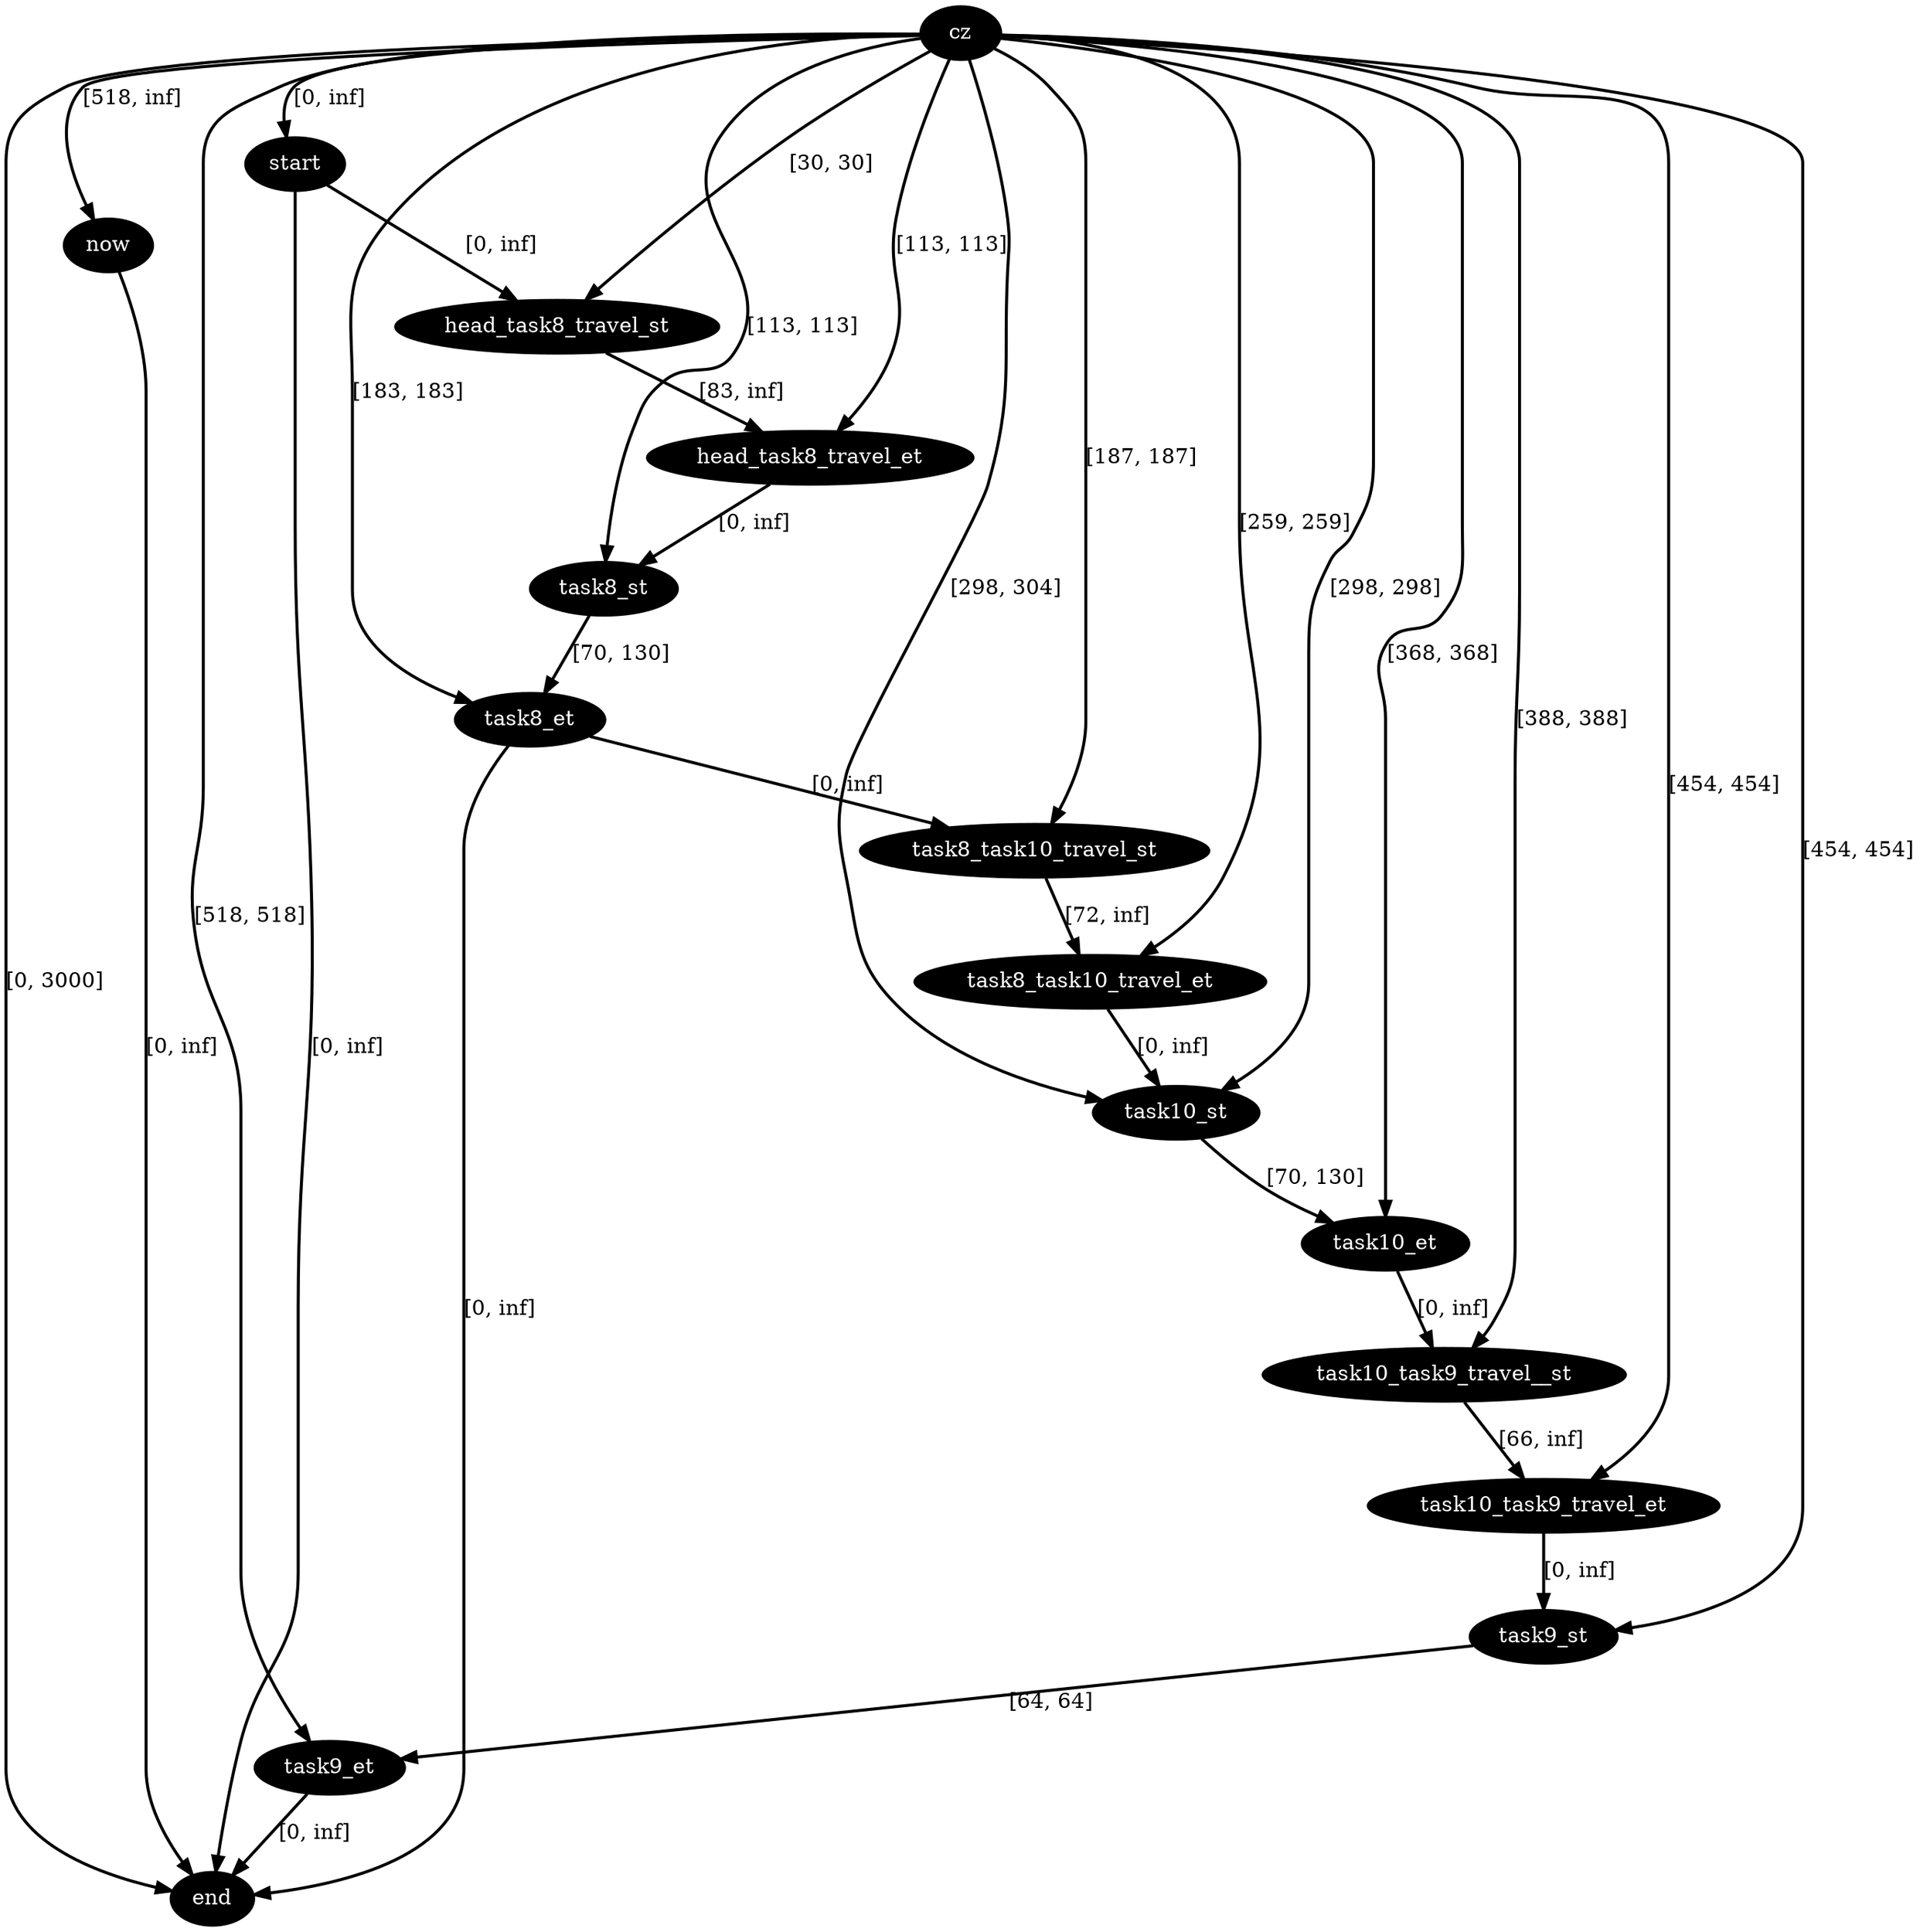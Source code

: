 digraph plan {
0[label="cz",style=filled,fillcolor=black,fontcolor=white];
1[label="start",style=filled,fillcolor=black,fontcolor=white];
2[label="now",style=filled,fillcolor=black,fontcolor=white];
3[label="end",style=filled,fillcolor=black,fontcolor=white];
15[label="head_task8_travel_st",style=filled,fillcolor=black,fontcolor=white];
16[label="head_task8_travel_et",style=filled,fillcolor=black,fontcolor=white];
17[label="task8_st",style=filled,fillcolor=black,fontcolor=white];
18[label="task8_et",style=filled,fillcolor=black,fontcolor=white];
25[label="task9_st",style=filled,fillcolor=black,fontcolor=white];
26[label="task9_et",style=filled,fillcolor=black,fontcolor=white];
39[label="task10_st",style=filled,fillcolor=black,fontcolor=white];
40[label="task10_et",style=filled,fillcolor=black,fontcolor=white];
121[label="task8_task10_travel_st",style=filled,fillcolor=black,fontcolor=white];
122[label="task8_task10_travel_et",style=filled,fillcolor=black,fontcolor=white];
124[label="task10_task9_travel__st",style=filled,fillcolor=black,fontcolor=white];
125[label="task10_task9_travel_et",style=filled,fillcolor=black,fontcolor=white];
"0"->"1"[label="[0, inf]",penwidth=2,color=black];
"0"->"3"[label="[0, 3000]",penwidth=2,color=black];
"15"->"16"[label="[83, inf]",penwidth=2,color=black];
"0"->"16"[label="[113, 113]",penwidth=2,color=black];
"1"->"15"[label="[0, inf]",penwidth=2,color=black];
"0"->"15"[label="[30, 30]",penwidth=2,color=black];
"0"->"2"[label="[518, inf]",penwidth=2,color=black];
"2"->"3"[label="[0, inf]",penwidth=2,color=black];
"1"->"3"[label="[0, inf]",penwidth=2,color=black];
"0"->"40"[label="[368, 368]",penwidth=2,color=black];
"0"->"39"[label="[298, 298]",penwidth=2,color=black];
"0"->"39"[label="[298, 304]",penwidth=2,color=black];
"0"->"124"[label="[388, 388]",penwidth=2,color=black];
"125"->"25"[label="[0, inf]",penwidth=2,color=black];
"0"->"125"[label="[454, 454]",penwidth=2,color=black];
"40"->"124"[label="[0, inf]",penwidth=2,color=black];
"124"->"125"[label="[66, inf]",penwidth=2,color=black];
"39"->"40"[label="[70, 130]",penwidth=2,color=black];
"122"->"39"[label="[0, inf]",penwidth=2,color=black];
"0"->"18"[label="[183, 183]",penwidth=2,color=black];
"18"->"3"[label="[0, inf]",penwidth=2,color=black];
"0"->"17"[label="[113, 113]",penwidth=2,color=black];
"121"->"122"[label="[72, inf]",penwidth=2,color=black];
"0"->"122"[label="[259, 259]",penwidth=2,color=black];
"18"->"121"[label="[0, inf]",penwidth=2,color=black];
"0"->"121"[label="[187, 187]",penwidth=2,color=black];
"17"->"18"[label="[70, 130]",penwidth=2,color=black];
"16"->"17"[label="[0, inf]",penwidth=2,color=black];
"0"->"26"[label="[518, 518]",penwidth=2,color=black];
"26"->"3"[label="[0, inf]",penwidth=2,color=black];
"0"->"25"[label="[454, 454]",penwidth=2,color=black];
"25"->"26"[label="[64, 64]",penwidth=2,color=black];
}
